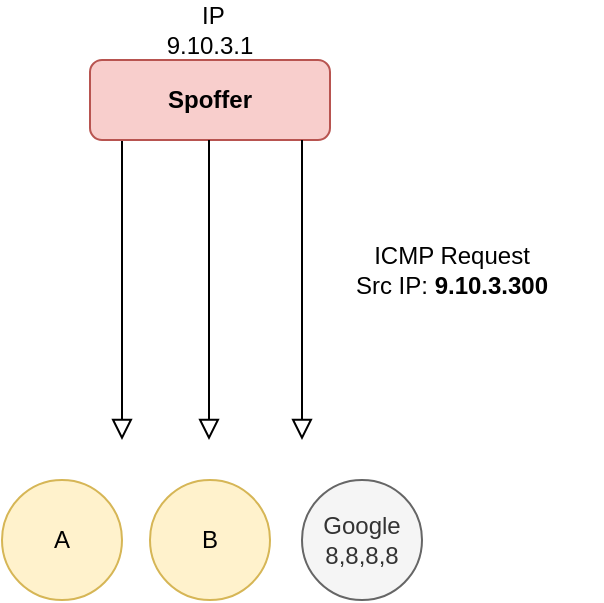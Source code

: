 <mxfile version="20.8.3" type="github">
  <diagram id="C5RBs43oDa-KdzZeNtuy" name="Page-1">
    <mxGraphModel dx="1335" dy="660" grid="1" gridSize="10" guides="1" tooltips="1" connect="1" arrows="1" fold="1" page="1" pageScale="1" pageWidth="827" pageHeight="1169" math="0" shadow="0">
      <root>
        <mxCell id="WIyWlLk6GJQsqaUBKTNV-0" />
        <mxCell id="WIyWlLk6GJQsqaUBKTNV-1" parent="WIyWlLk6GJQsqaUBKTNV-0" />
        <mxCell id="R069wrmZptZAIEslsw3S-0" value="" style="rounded=0;html=1;jettySize=auto;orthogonalLoop=1;fontSize=11;endArrow=block;endFill=0;endSize=8;strokeWidth=1;shadow=0;labelBackgroundColor=none;edgeStyle=orthogonalEdgeStyle;" edge="1" parent="WIyWlLk6GJQsqaUBKTNV-1">
          <mxGeometry relative="1" as="geometry">
            <mxPoint x="310" y="120" as="sourcePoint" />
            <mxPoint x="310" y="270" as="targetPoint" />
            <Array as="points">
              <mxPoint x="310" y="200" />
              <mxPoint x="310" y="200" />
            </Array>
          </mxGeometry>
        </mxCell>
        <mxCell id="R069wrmZptZAIEslsw3S-1" value="&lt;b style=&quot;border-color: var(--border-color);&quot;&gt;Spoffer&lt;/b&gt;" style="rounded=1;whiteSpace=wrap;html=1;fontSize=12;glass=0;strokeWidth=1;shadow=0;fillColor=#f8cecc;strokeColor=#b85450;" vertex="1" parent="WIyWlLk6GJQsqaUBKTNV-1">
          <mxGeometry x="294" y="80" width="120" height="40" as="geometry" />
        </mxCell>
        <mxCell id="R069wrmZptZAIEslsw3S-2" value="" style="rounded=0;html=1;jettySize=auto;orthogonalLoop=1;fontSize=11;endArrow=block;endFill=0;endSize=8;strokeWidth=1;shadow=0;labelBackgroundColor=none;edgeStyle=orthogonalEdgeStyle;" edge="1" parent="WIyWlLk6GJQsqaUBKTNV-1">
          <mxGeometry relative="1" as="geometry">
            <mxPoint x="353.5" y="120" as="sourcePoint" />
            <mxPoint x="353.5" y="270" as="targetPoint" />
            <Array as="points">
              <mxPoint x="353.5" y="210" />
              <mxPoint x="353.5" y="210" />
            </Array>
          </mxGeometry>
        </mxCell>
        <mxCell id="R069wrmZptZAIEslsw3S-3" value="" style="rounded=0;html=1;jettySize=auto;orthogonalLoop=1;fontSize=11;endArrow=block;endFill=0;endSize=8;strokeWidth=1;shadow=0;labelBackgroundColor=none;edgeStyle=orthogonalEdgeStyle;" edge="1" parent="WIyWlLk6GJQsqaUBKTNV-1">
          <mxGeometry relative="1" as="geometry">
            <mxPoint x="400" y="120" as="sourcePoint" />
            <mxPoint x="400" y="270" as="targetPoint" />
            <Array as="points">
              <mxPoint x="400" y="210" />
              <mxPoint x="400" y="210" />
            </Array>
          </mxGeometry>
        </mxCell>
        <mxCell id="R069wrmZptZAIEslsw3S-4" value="B" style="ellipse;whiteSpace=wrap;html=1;aspect=fixed;fillColor=#fff2cc;strokeColor=#d6b656;" vertex="1" parent="WIyWlLk6GJQsqaUBKTNV-1">
          <mxGeometry x="324" y="290" width="60" height="60" as="geometry" />
        </mxCell>
        <mxCell id="R069wrmZptZAIEslsw3S-5" value="A" style="ellipse;whiteSpace=wrap;html=1;aspect=fixed;fillColor=#fff2cc;strokeColor=#d6b656;" vertex="1" parent="WIyWlLk6GJQsqaUBKTNV-1">
          <mxGeometry x="250" y="290" width="60" height="60" as="geometry" />
        </mxCell>
        <mxCell id="R069wrmZptZAIEslsw3S-6" value="Google&lt;br&gt;8,8,8,8" style="ellipse;whiteSpace=wrap;html=1;aspect=fixed;fillColor=#f5f5f5;fontColor=#333333;strokeColor=#666666;" vertex="1" parent="WIyWlLk6GJQsqaUBKTNV-1">
          <mxGeometry x="400" y="290" width="60" height="60" as="geometry" />
        </mxCell>
        <mxCell id="R069wrmZptZAIEslsw3S-11" value="&amp;nbsp;IP 9.10.3.1" style="text;html=1;strokeColor=none;fillColor=none;align=center;verticalAlign=middle;whiteSpace=wrap;rounded=0;" vertex="1" parent="WIyWlLk6GJQsqaUBKTNV-1">
          <mxGeometry x="324" y="50" width="60" height="30" as="geometry" />
        </mxCell>
        <mxCell id="R069wrmZptZAIEslsw3S-13" value="ICMP Request&lt;br&gt;Src IP: &lt;b&gt;9.10.3.300&lt;/b&gt;" style="text;html=1;strokeColor=none;fillColor=none;align=center;verticalAlign=middle;whiteSpace=wrap;rounded=0;" vertex="1" parent="WIyWlLk6GJQsqaUBKTNV-1">
          <mxGeometry x="400" y="160" width="150" height="50" as="geometry" />
        </mxCell>
      </root>
    </mxGraphModel>
  </diagram>
</mxfile>
